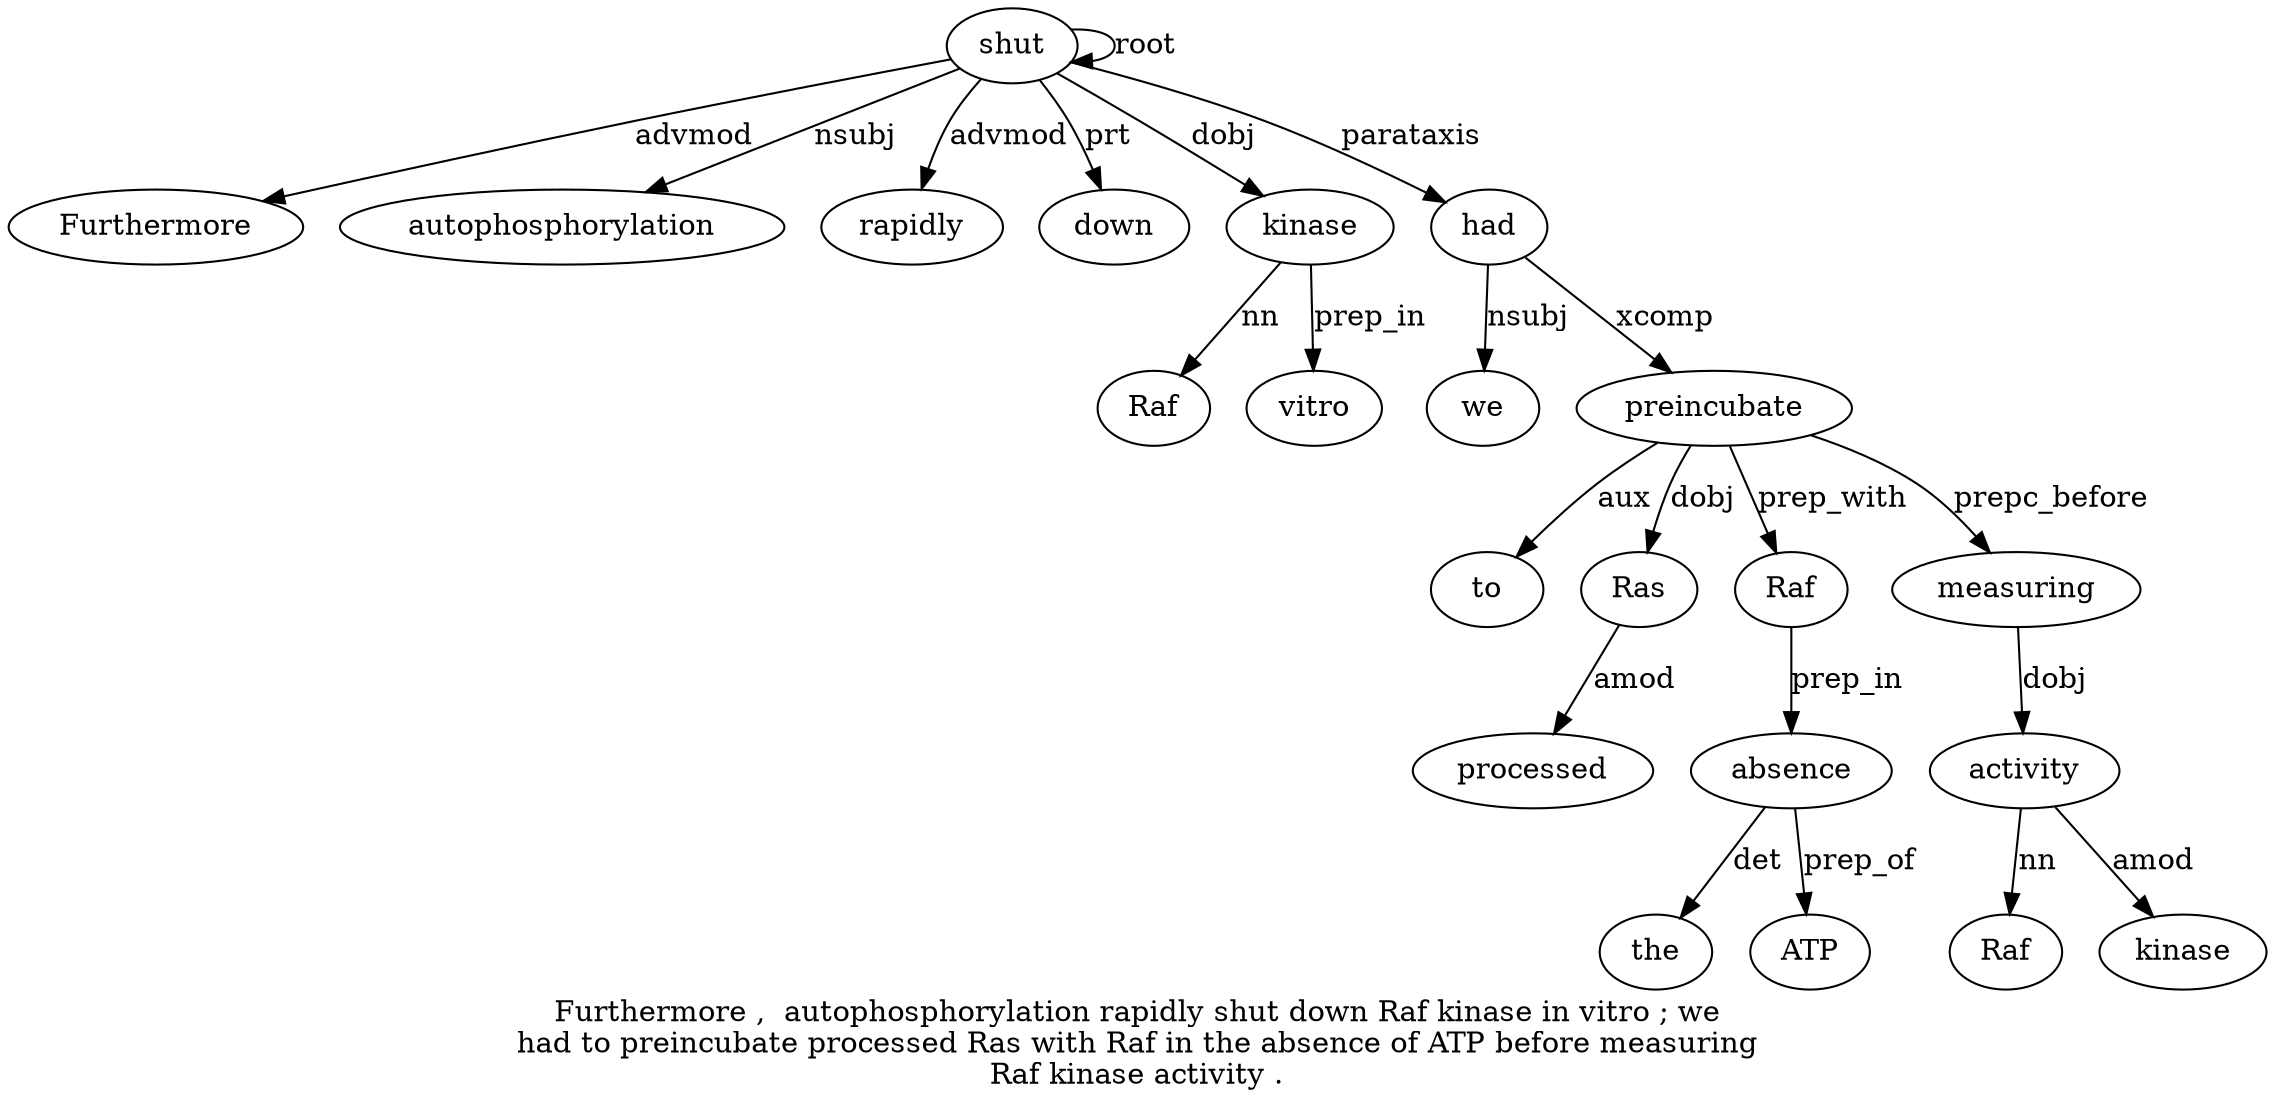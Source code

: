 digraph "Furthermore ,  autophosphorylation rapidly shut down Raf kinase in vitro ; we had to preincubate processed Ras with Raf in the absence of ATP before measuring Raf kinase activity ." {
label="Furthermore ,  autophosphorylation rapidly shut down Raf kinase in vitro ; we
had to preincubate processed Ras with Raf in the absence of ATP before measuring
Raf kinase activity .";
shut5 [style=filled, fillcolor=white, label=shut];
Furthermore1 [style=filled, fillcolor=white, label=Furthermore];
shut5 -> Furthermore1  [label=advmod];
autophosphorylation3 [style=filled, fillcolor=white, label=autophosphorylation];
shut5 -> autophosphorylation3  [label=nsubj];
rapidly4 [style=filled, fillcolor=white, label=rapidly];
shut5 -> rapidly4  [label=advmod];
shut5 -> shut5  [label=root];
down6 [style=filled, fillcolor=white, label=down];
shut5 -> down6  [label=prt];
kinase8 [style=filled, fillcolor=white, label=kinase];
Raf7 [style=filled, fillcolor=white, label=Raf];
kinase8 -> Raf7  [label=nn];
shut5 -> kinase8  [label=dobj];
vitro10 [style=filled, fillcolor=white, label=vitro];
kinase8 -> vitro10  [label=prep_in];
had13 [style=filled, fillcolor=white, label=had];
we12 [style=filled, fillcolor=white, label=we];
had13 -> we12  [label=nsubj];
shut5 -> had13  [label=parataxis];
preincubate15 [style=filled, fillcolor=white, label=preincubate];
to14 [style=filled, fillcolor=white, label=to];
preincubate15 -> to14  [label=aux];
had13 -> preincubate15  [label=xcomp];
Ras17 [style=filled, fillcolor=white, label=Ras];
processed16 [style=filled, fillcolor=white, label=processed];
Ras17 -> processed16  [label=amod];
preincubate15 -> Ras17  [label=dobj];
Raf19 [style=filled, fillcolor=white, label=Raf];
preincubate15 -> Raf19  [label=prep_with];
absence22 [style=filled, fillcolor=white, label=absence];
the21 [style=filled, fillcolor=white, label=the];
absence22 -> the21  [label=det];
Raf19 -> absence22  [label=prep_in];
ATP24 [style=filled, fillcolor=white, label=ATP];
absence22 -> ATP24  [label=prep_of];
measuring26 [style=filled, fillcolor=white, label=measuring];
preincubate15 -> measuring26  [label=prepc_before];
activity29 [style=filled, fillcolor=white, label=activity];
Raf27 [style=filled, fillcolor=white, label=Raf];
activity29 -> Raf27  [label=nn];
kinase28 [style=filled, fillcolor=white, label=kinase];
activity29 -> kinase28  [label=amod];
measuring26 -> activity29  [label=dobj];
}
